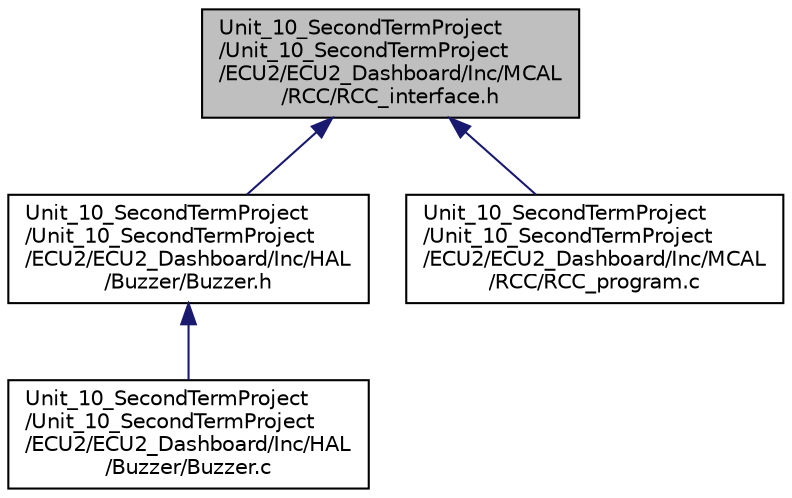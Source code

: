 digraph "Unit_10_SecondTermProject/Unit_10_SecondTermProject/ECU2/ECU2_Dashboard/Inc/MCAL/RCC/RCC_interface.h"
{
 // LATEX_PDF_SIZE
  edge [fontname="Helvetica",fontsize="10",labelfontname="Helvetica",labelfontsize="10"];
  node [fontname="Helvetica",fontsize="10",shape=record];
  Node1 [label="Unit_10_SecondTermProject\l/Unit_10_SecondTermProject\l/ECU2/ECU2_Dashboard/Inc/MCAL\l/RCC/RCC_interface.h",height=0.2,width=0.4,color="black", fillcolor="grey75", style="filled", fontcolor="black",tooltip=" "];
  Node1 -> Node2 [dir="back",color="midnightblue",fontsize="10",style="solid",fontname="Helvetica"];
  Node2 [label="Unit_10_SecondTermProject\l/Unit_10_SecondTermProject\l/ECU2/ECU2_Dashboard/Inc/HAL\l/Buzzer/Buzzer.h",height=0.2,width=0.4,color="black", fillcolor="white", style="filled",URL="$_buzzer_8h.html",tooltip=" "];
  Node2 -> Node3 [dir="back",color="midnightblue",fontsize="10",style="solid",fontname="Helvetica"];
  Node3 [label="Unit_10_SecondTermProject\l/Unit_10_SecondTermProject\l/ECU2/ECU2_Dashboard/Inc/HAL\l/Buzzer/Buzzer.c",height=0.2,width=0.4,color="black", fillcolor="white", style="filled",URL="$_buzzer_8c.html",tooltip=" "];
  Node1 -> Node4 [dir="back",color="midnightblue",fontsize="10",style="solid",fontname="Helvetica"];
  Node4 [label="Unit_10_SecondTermProject\l/Unit_10_SecondTermProject\l/ECU2/ECU2_Dashboard/Inc/MCAL\l/RCC/RCC_program.c",height=0.2,width=0.4,color="black", fillcolor="white", style="filled",URL="$_r_c_c__program_8c.html",tooltip=" "];
}
